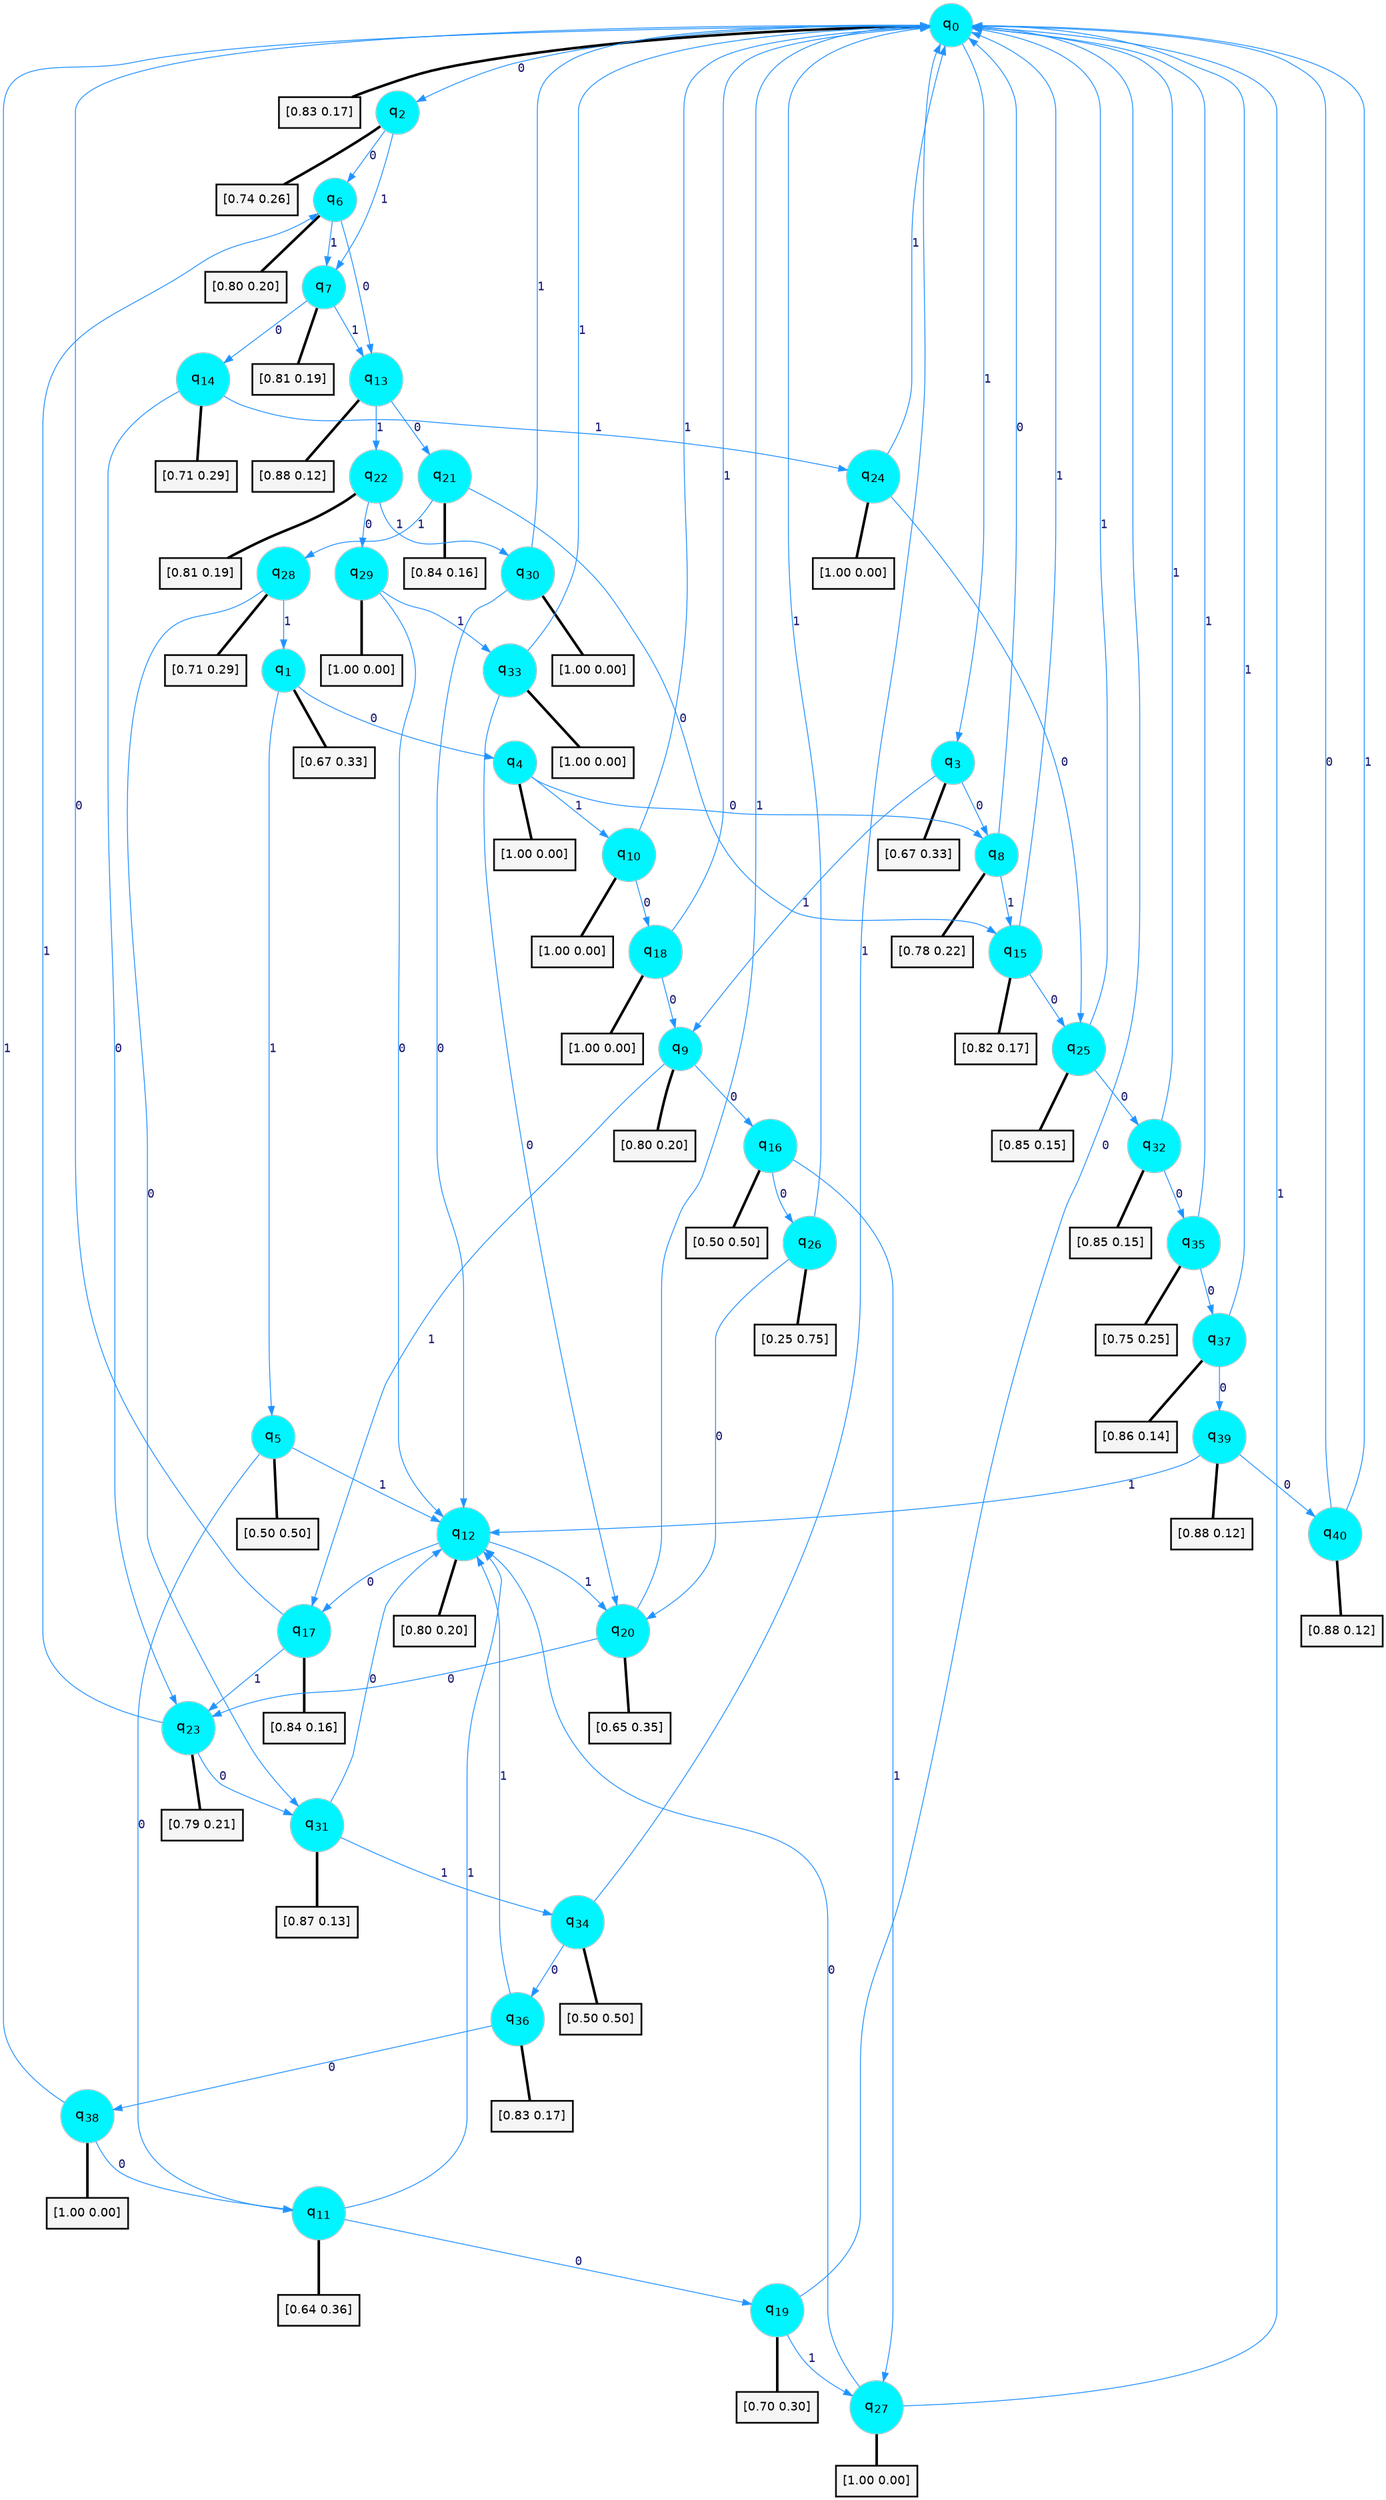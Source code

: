 digraph G {
graph [
bgcolor=transparent, dpi=300, rankdir=TD, size="40,25"];
node [
color=gray, fillcolor=turquoise1, fontcolor=black, fontname=Helvetica, fontsize=16, fontweight=bold, shape=circle, style=filled];
edge [
arrowsize=1, color=dodgerblue1, fontcolor=midnightblue, fontname=courier, fontweight=bold, penwidth=1, style=solid, weight=20];
0[label=<q<SUB>0</SUB>>];
1[label=<q<SUB>1</SUB>>];
2[label=<q<SUB>2</SUB>>];
3[label=<q<SUB>3</SUB>>];
4[label=<q<SUB>4</SUB>>];
5[label=<q<SUB>5</SUB>>];
6[label=<q<SUB>6</SUB>>];
7[label=<q<SUB>7</SUB>>];
8[label=<q<SUB>8</SUB>>];
9[label=<q<SUB>9</SUB>>];
10[label=<q<SUB>10</SUB>>];
11[label=<q<SUB>11</SUB>>];
12[label=<q<SUB>12</SUB>>];
13[label=<q<SUB>13</SUB>>];
14[label=<q<SUB>14</SUB>>];
15[label=<q<SUB>15</SUB>>];
16[label=<q<SUB>16</SUB>>];
17[label=<q<SUB>17</SUB>>];
18[label=<q<SUB>18</SUB>>];
19[label=<q<SUB>19</SUB>>];
20[label=<q<SUB>20</SUB>>];
21[label=<q<SUB>21</SUB>>];
22[label=<q<SUB>22</SUB>>];
23[label=<q<SUB>23</SUB>>];
24[label=<q<SUB>24</SUB>>];
25[label=<q<SUB>25</SUB>>];
26[label=<q<SUB>26</SUB>>];
27[label=<q<SUB>27</SUB>>];
28[label=<q<SUB>28</SUB>>];
29[label=<q<SUB>29</SUB>>];
30[label=<q<SUB>30</SUB>>];
31[label=<q<SUB>31</SUB>>];
32[label=<q<SUB>32</SUB>>];
33[label=<q<SUB>33</SUB>>];
34[label=<q<SUB>34</SUB>>];
35[label=<q<SUB>35</SUB>>];
36[label=<q<SUB>36</SUB>>];
37[label=<q<SUB>37</SUB>>];
38[label=<q<SUB>38</SUB>>];
39[label=<q<SUB>39</SUB>>];
40[label=<q<SUB>40</SUB>>];
41[label="[0.83 0.17]", shape=box,fontcolor=black, fontname=Helvetica, fontsize=14, penwidth=2, fillcolor=whitesmoke,color=black];
42[label="[0.67 0.33]", shape=box,fontcolor=black, fontname=Helvetica, fontsize=14, penwidth=2, fillcolor=whitesmoke,color=black];
43[label="[0.74 0.26]", shape=box,fontcolor=black, fontname=Helvetica, fontsize=14, penwidth=2, fillcolor=whitesmoke,color=black];
44[label="[0.67 0.33]", shape=box,fontcolor=black, fontname=Helvetica, fontsize=14, penwidth=2, fillcolor=whitesmoke,color=black];
45[label="[1.00 0.00]", shape=box,fontcolor=black, fontname=Helvetica, fontsize=14, penwidth=2, fillcolor=whitesmoke,color=black];
46[label="[0.50 0.50]", shape=box,fontcolor=black, fontname=Helvetica, fontsize=14, penwidth=2, fillcolor=whitesmoke,color=black];
47[label="[0.80 0.20]", shape=box,fontcolor=black, fontname=Helvetica, fontsize=14, penwidth=2, fillcolor=whitesmoke,color=black];
48[label="[0.81 0.19]", shape=box,fontcolor=black, fontname=Helvetica, fontsize=14, penwidth=2, fillcolor=whitesmoke,color=black];
49[label="[0.78 0.22]", shape=box,fontcolor=black, fontname=Helvetica, fontsize=14, penwidth=2, fillcolor=whitesmoke,color=black];
50[label="[0.80 0.20]", shape=box,fontcolor=black, fontname=Helvetica, fontsize=14, penwidth=2, fillcolor=whitesmoke,color=black];
51[label="[1.00 0.00]", shape=box,fontcolor=black, fontname=Helvetica, fontsize=14, penwidth=2, fillcolor=whitesmoke,color=black];
52[label="[0.64 0.36]", shape=box,fontcolor=black, fontname=Helvetica, fontsize=14, penwidth=2, fillcolor=whitesmoke,color=black];
53[label="[0.80 0.20]", shape=box,fontcolor=black, fontname=Helvetica, fontsize=14, penwidth=2, fillcolor=whitesmoke,color=black];
54[label="[0.88 0.12]", shape=box,fontcolor=black, fontname=Helvetica, fontsize=14, penwidth=2, fillcolor=whitesmoke,color=black];
55[label="[0.71 0.29]", shape=box,fontcolor=black, fontname=Helvetica, fontsize=14, penwidth=2, fillcolor=whitesmoke,color=black];
56[label="[0.82 0.17]", shape=box,fontcolor=black, fontname=Helvetica, fontsize=14, penwidth=2, fillcolor=whitesmoke,color=black];
57[label="[0.50 0.50]", shape=box,fontcolor=black, fontname=Helvetica, fontsize=14, penwidth=2, fillcolor=whitesmoke,color=black];
58[label="[0.84 0.16]", shape=box,fontcolor=black, fontname=Helvetica, fontsize=14, penwidth=2, fillcolor=whitesmoke,color=black];
59[label="[1.00 0.00]", shape=box,fontcolor=black, fontname=Helvetica, fontsize=14, penwidth=2, fillcolor=whitesmoke,color=black];
60[label="[0.70 0.30]", shape=box,fontcolor=black, fontname=Helvetica, fontsize=14, penwidth=2, fillcolor=whitesmoke,color=black];
61[label="[0.65 0.35]", shape=box,fontcolor=black, fontname=Helvetica, fontsize=14, penwidth=2, fillcolor=whitesmoke,color=black];
62[label="[0.84 0.16]", shape=box,fontcolor=black, fontname=Helvetica, fontsize=14, penwidth=2, fillcolor=whitesmoke,color=black];
63[label="[0.81 0.19]", shape=box,fontcolor=black, fontname=Helvetica, fontsize=14, penwidth=2, fillcolor=whitesmoke,color=black];
64[label="[0.79 0.21]", shape=box,fontcolor=black, fontname=Helvetica, fontsize=14, penwidth=2, fillcolor=whitesmoke,color=black];
65[label="[1.00 0.00]", shape=box,fontcolor=black, fontname=Helvetica, fontsize=14, penwidth=2, fillcolor=whitesmoke,color=black];
66[label="[0.85 0.15]", shape=box,fontcolor=black, fontname=Helvetica, fontsize=14, penwidth=2, fillcolor=whitesmoke,color=black];
67[label="[0.25 0.75]", shape=box,fontcolor=black, fontname=Helvetica, fontsize=14, penwidth=2, fillcolor=whitesmoke,color=black];
68[label="[1.00 0.00]", shape=box,fontcolor=black, fontname=Helvetica, fontsize=14, penwidth=2, fillcolor=whitesmoke,color=black];
69[label="[0.71 0.29]", shape=box,fontcolor=black, fontname=Helvetica, fontsize=14, penwidth=2, fillcolor=whitesmoke,color=black];
70[label="[1.00 0.00]", shape=box,fontcolor=black, fontname=Helvetica, fontsize=14, penwidth=2, fillcolor=whitesmoke,color=black];
71[label="[1.00 0.00]", shape=box,fontcolor=black, fontname=Helvetica, fontsize=14, penwidth=2, fillcolor=whitesmoke,color=black];
72[label="[0.87 0.13]", shape=box,fontcolor=black, fontname=Helvetica, fontsize=14, penwidth=2, fillcolor=whitesmoke,color=black];
73[label="[0.85 0.15]", shape=box,fontcolor=black, fontname=Helvetica, fontsize=14, penwidth=2, fillcolor=whitesmoke,color=black];
74[label="[1.00 0.00]", shape=box,fontcolor=black, fontname=Helvetica, fontsize=14, penwidth=2, fillcolor=whitesmoke,color=black];
75[label="[0.50 0.50]", shape=box,fontcolor=black, fontname=Helvetica, fontsize=14, penwidth=2, fillcolor=whitesmoke,color=black];
76[label="[0.75 0.25]", shape=box,fontcolor=black, fontname=Helvetica, fontsize=14, penwidth=2, fillcolor=whitesmoke,color=black];
77[label="[0.83 0.17]", shape=box,fontcolor=black, fontname=Helvetica, fontsize=14, penwidth=2, fillcolor=whitesmoke,color=black];
78[label="[0.86 0.14]", shape=box,fontcolor=black, fontname=Helvetica, fontsize=14, penwidth=2, fillcolor=whitesmoke,color=black];
79[label="[1.00 0.00]", shape=box,fontcolor=black, fontname=Helvetica, fontsize=14, penwidth=2, fillcolor=whitesmoke,color=black];
80[label="[0.88 0.12]", shape=box,fontcolor=black, fontname=Helvetica, fontsize=14, penwidth=2, fillcolor=whitesmoke,color=black];
81[label="[0.88 0.12]", shape=box,fontcolor=black, fontname=Helvetica, fontsize=14, penwidth=2, fillcolor=whitesmoke,color=black];
0->2 [label=0];
0->3 [label=1];
0->41 [arrowhead=none, penwidth=3,color=black];
1->4 [label=0];
1->5 [label=1];
1->42 [arrowhead=none, penwidth=3,color=black];
2->6 [label=0];
2->7 [label=1];
2->43 [arrowhead=none, penwidth=3,color=black];
3->8 [label=0];
3->9 [label=1];
3->44 [arrowhead=none, penwidth=3,color=black];
4->8 [label=0];
4->10 [label=1];
4->45 [arrowhead=none, penwidth=3,color=black];
5->11 [label=0];
5->12 [label=1];
5->46 [arrowhead=none, penwidth=3,color=black];
6->13 [label=0];
6->7 [label=1];
6->47 [arrowhead=none, penwidth=3,color=black];
7->14 [label=0];
7->13 [label=1];
7->48 [arrowhead=none, penwidth=3,color=black];
8->0 [label=0];
8->15 [label=1];
8->49 [arrowhead=none, penwidth=3,color=black];
9->16 [label=0];
9->17 [label=1];
9->50 [arrowhead=none, penwidth=3,color=black];
10->18 [label=0];
10->0 [label=1];
10->51 [arrowhead=none, penwidth=3,color=black];
11->19 [label=0];
11->12 [label=1];
11->52 [arrowhead=none, penwidth=3,color=black];
12->17 [label=0];
12->20 [label=1];
12->53 [arrowhead=none, penwidth=3,color=black];
13->21 [label=0];
13->22 [label=1];
13->54 [arrowhead=none, penwidth=3,color=black];
14->23 [label=0];
14->24 [label=1];
14->55 [arrowhead=none, penwidth=3,color=black];
15->25 [label=0];
15->0 [label=1];
15->56 [arrowhead=none, penwidth=3,color=black];
16->26 [label=0];
16->27 [label=1];
16->57 [arrowhead=none, penwidth=3,color=black];
17->0 [label=0];
17->23 [label=1];
17->58 [arrowhead=none, penwidth=3,color=black];
18->9 [label=0];
18->0 [label=1];
18->59 [arrowhead=none, penwidth=3,color=black];
19->0 [label=0];
19->27 [label=1];
19->60 [arrowhead=none, penwidth=3,color=black];
20->23 [label=0];
20->0 [label=1];
20->61 [arrowhead=none, penwidth=3,color=black];
21->15 [label=0];
21->28 [label=1];
21->62 [arrowhead=none, penwidth=3,color=black];
22->29 [label=0];
22->30 [label=1];
22->63 [arrowhead=none, penwidth=3,color=black];
23->31 [label=0];
23->6 [label=1];
23->64 [arrowhead=none, penwidth=3,color=black];
24->25 [label=0];
24->0 [label=1];
24->65 [arrowhead=none, penwidth=3,color=black];
25->32 [label=0];
25->0 [label=1];
25->66 [arrowhead=none, penwidth=3,color=black];
26->20 [label=0];
26->0 [label=1];
26->67 [arrowhead=none, penwidth=3,color=black];
27->12 [label=0];
27->0 [label=1];
27->68 [arrowhead=none, penwidth=3,color=black];
28->31 [label=0];
28->1 [label=1];
28->69 [arrowhead=none, penwidth=3,color=black];
29->12 [label=0];
29->33 [label=1];
29->70 [arrowhead=none, penwidth=3,color=black];
30->12 [label=0];
30->0 [label=1];
30->71 [arrowhead=none, penwidth=3,color=black];
31->12 [label=0];
31->34 [label=1];
31->72 [arrowhead=none, penwidth=3,color=black];
32->35 [label=0];
32->0 [label=1];
32->73 [arrowhead=none, penwidth=3,color=black];
33->20 [label=0];
33->0 [label=1];
33->74 [arrowhead=none, penwidth=3,color=black];
34->36 [label=0];
34->0 [label=1];
34->75 [arrowhead=none, penwidth=3,color=black];
35->37 [label=0];
35->0 [label=1];
35->76 [arrowhead=none, penwidth=3,color=black];
36->38 [label=0];
36->12 [label=1];
36->77 [arrowhead=none, penwidth=3,color=black];
37->39 [label=0];
37->0 [label=1];
37->78 [arrowhead=none, penwidth=3,color=black];
38->11 [label=0];
38->0 [label=1];
38->79 [arrowhead=none, penwidth=3,color=black];
39->40 [label=0];
39->12 [label=1];
39->80 [arrowhead=none, penwidth=3,color=black];
40->0 [label=0];
40->0 [label=1];
40->81 [arrowhead=none, penwidth=3,color=black];
}
